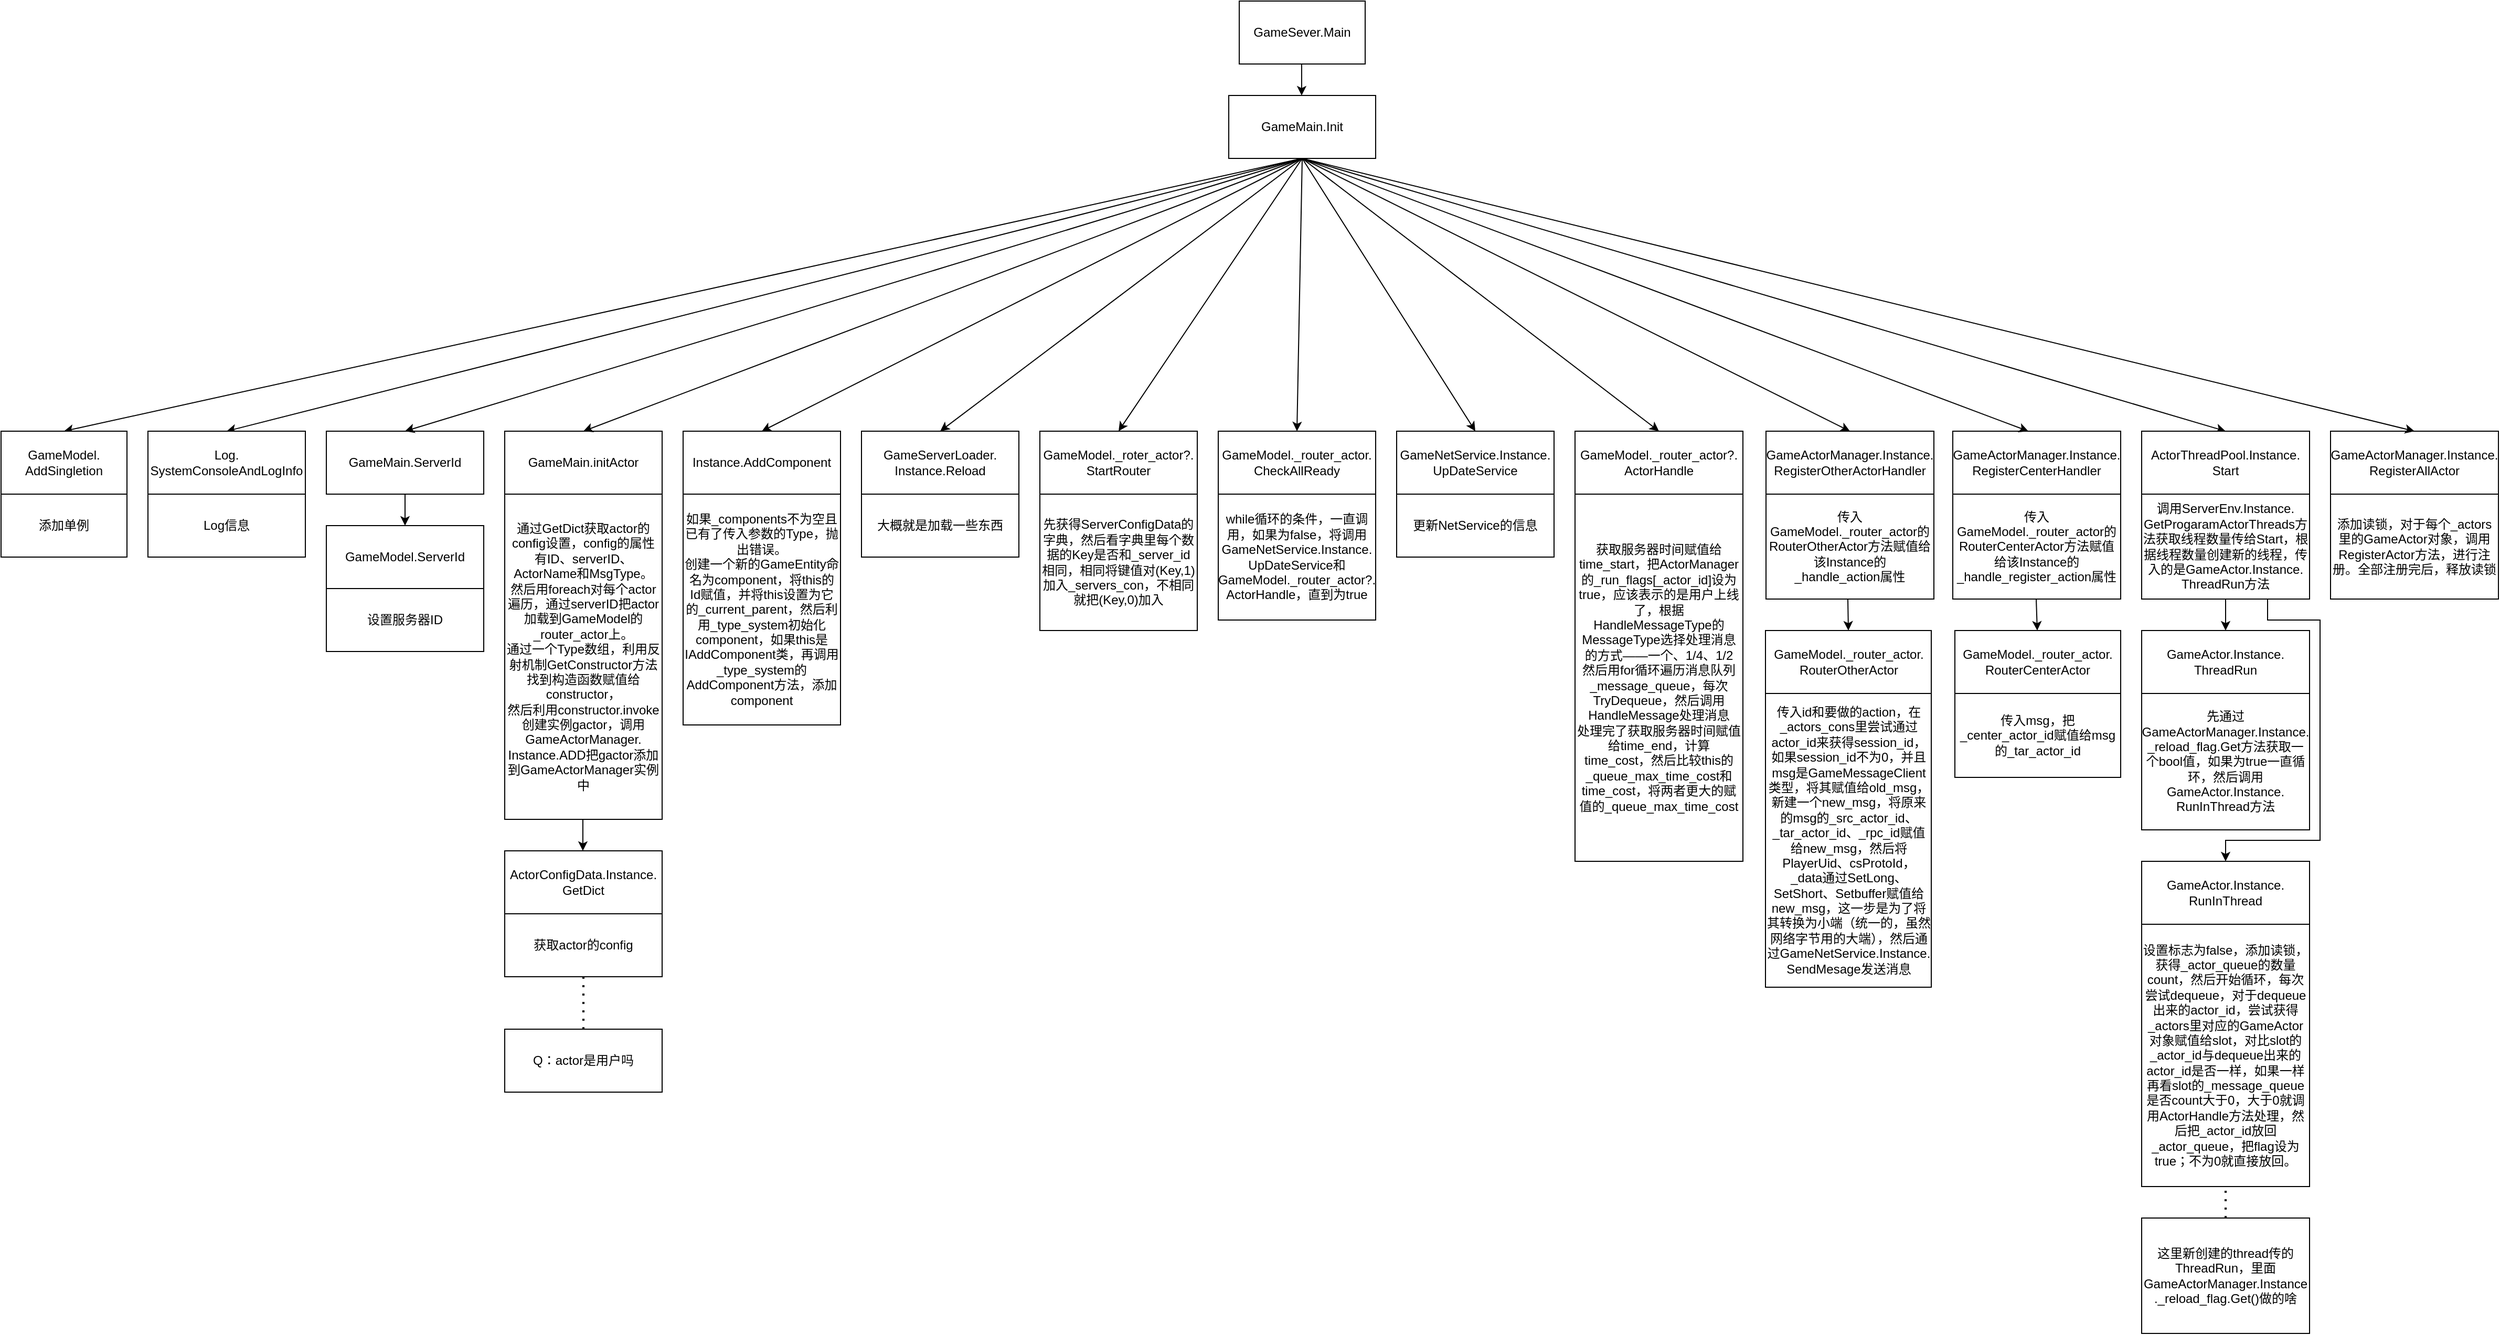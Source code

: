 <mxfile version="21.4.0" type="github">
  <diagram name="第 1 页" id="nEAo05zA1h56drKtwNKK">
    <mxGraphModel dx="1291" dy="1858" grid="1" gridSize="10" guides="1" tooltips="1" connect="1" arrows="1" fold="1" page="1" pageScale="1" pageWidth="827" pageHeight="1169" math="0" shadow="0">
      <root>
        <mxCell id="0" />
        <mxCell id="1" parent="0" />
        <mxCell id="iT9yMv72PdGQSIzDWjKi-1" value="GameSever.Main" style="rounded=0;whiteSpace=wrap;html=1;" vertex="1" parent="1">
          <mxGeometry x="3060" y="280" width="120" height="60" as="geometry" />
        </mxCell>
        <mxCell id="iT9yMv72PdGQSIzDWjKi-2" value="" style="endArrow=classic;html=1;rounded=0;exitX=0.5;exitY=1;exitDx=0;exitDy=0;" edge="1" parent="1">
          <mxGeometry width="50" height="50" relative="1" as="geometry">
            <mxPoint x="3119.47" y="340" as="sourcePoint" />
            <mxPoint x="3119.47" y="370" as="targetPoint" />
          </mxGeometry>
        </mxCell>
        <mxCell id="iT9yMv72PdGQSIzDWjKi-3" value="GameMain.Init" style="rounded=0;whiteSpace=wrap;html=1;" vertex="1" parent="1">
          <mxGeometry x="3050" y="370" width="140" height="60" as="geometry" />
        </mxCell>
        <mxCell id="iT9yMv72PdGQSIzDWjKi-4" value="" style="endArrow=classic;html=1;rounded=0;exitX=0.5;exitY=1;exitDx=0;exitDy=0;entryX=0.5;entryY=0;entryDx=0;entryDy=0;" edge="1" parent="1" source="iT9yMv72PdGQSIzDWjKi-3" target="iT9yMv72PdGQSIzDWjKi-5">
          <mxGeometry width="50" height="50" relative="1" as="geometry">
            <mxPoint x="1740" y="790" as="sourcePoint" />
            <mxPoint x="1600" y="680" as="targetPoint" />
          </mxGeometry>
        </mxCell>
        <mxCell id="iT9yMv72PdGQSIzDWjKi-5" value="GameModel.&lt;br&gt;AddSingletion" style="rounded=0;whiteSpace=wrap;html=1;" vertex="1" parent="1">
          <mxGeometry x="1880" y="690" width="120" height="60" as="geometry" />
        </mxCell>
        <mxCell id="iT9yMv72PdGQSIzDWjKi-6" value="" style="endArrow=classic;html=1;rounded=0;exitX=0.5;exitY=1;exitDx=0;exitDy=0;entryX=0.5;entryY=0;entryDx=0;entryDy=0;" edge="1" parent="1" source="iT9yMv72PdGQSIzDWjKi-3" target="iT9yMv72PdGQSIzDWjKi-7">
          <mxGeometry width="50" height="50" relative="1" as="geometry">
            <mxPoint x="1860" y="730" as="sourcePoint" />
            <mxPoint x="1720" y="680" as="targetPoint" />
          </mxGeometry>
        </mxCell>
        <mxCell id="iT9yMv72PdGQSIzDWjKi-7" value="Log.&lt;br&gt;SystemConsoleAndLogInfo" style="rounded=0;whiteSpace=wrap;html=1;" vertex="1" parent="1">
          <mxGeometry x="2020" y="690" width="150" height="60" as="geometry" />
        </mxCell>
        <mxCell id="iT9yMv72PdGQSIzDWjKi-8" value="GameMain.ServerId" style="rounded=0;whiteSpace=wrap;html=1;" vertex="1" parent="1">
          <mxGeometry x="2190" y="690" width="150" height="60" as="geometry" />
        </mxCell>
        <mxCell id="iT9yMv72PdGQSIzDWjKi-9" value="" style="endArrow=classic;html=1;rounded=0;entryX=0.5;entryY=0;entryDx=0;entryDy=0;exitX=0.5;exitY=1;exitDx=0;exitDy=0;" edge="1" parent="1" source="iT9yMv72PdGQSIzDWjKi-3" target="iT9yMv72PdGQSIzDWjKi-8">
          <mxGeometry width="50" height="50" relative="1" as="geometry">
            <mxPoint x="2100" y="600" as="sourcePoint" />
            <mxPoint x="1880" y="760" as="targetPoint" />
          </mxGeometry>
        </mxCell>
        <mxCell id="iT9yMv72PdGQSIzDWjKi-10" value="" style="endArrow=classic;html=1;rounded=0;exitX=0.5;exitY=1;exitDx=0;exitDy=0;entryX=0.5;entryY=0;entryDx=0;entryDy=0;" edge="1" parent="1" source="iT9yMv72PdGQSIzDWjKi-8" target="iT9yMv72PdGQSIzDWjKi-11">
          <mxGeometry width="50" height="50" relative="1" as="geometry">
            <mxPoint x="1920" y="820" as="sourcePoint" />
            <mxPoint x="1915" y="780" as="targetPoint" />
          </mxGeometry>
        </mxCell>
        <mxCell id="iT9yMv72PdGQSIzDWjKi-11" value="GameModel.ServerId" style="rounded=0;whiteSpace=wrap;html=1;" vertex="1" parent="1">
          <mxGeometry x="2190" y="780" width="150" height="60" as="geometry" />
        </mxCell>
        <mxCell id="iT9yMv72PdGQSIzDWjKi-12" value="设置服务器ID" style="rounded=0;whiteSpace=wrap;html=1;" vertex="1" parent="1">
          <mxGeometry x="2190" y="840" width="150" height="60" as="geometry" />
        </mxCell>
        <mxCell id="iT9yMv72PdGQSIzDWjKi-13" value="添加单例" style="rounded=0;whiteSpace=wrap;html=1;" vertex="1" parent="1">
          <mxGeometry x="1880" y="750" width="120" height="60" as="geometry" />
        </mxCell>
        <mxCell id="iT9yMv72PdGQSIzDWjKi-14" value="GameMain.initActor" style="rounded=0;whiteSpace=wrap;html=1;" vertex="1" parent="1">
          <mxGeometry x="2360" y="690" width="150" height="60" as="geometry" />
        </mxCell>
        <mxCell id="iT9yMv72PdGQSIzDWjKi-15" value="" style="endArrow=classic;html=1;rounded=0;entryX=0.5;entryY=0;entryDx=0;entryDy=0;exitX=0.5;exitY=1;exitDx=0;exitDy=0;" edge="1" parent="1" source="iT9yMv72PdGQSIzDWjKi-3" target="iT9yMv72PdGQSIzDWjKi-14">
          <mxGeometry width="50" height="50" relative="1" as="geometry">
            <mxPoint x="1920" y="640" as="sourcePoint" />
            <mxPoint x="2325" y="670" as="targetPoint" />
          </mxGeometry>
        </mxCell>
        <mxCell id="iT9yMv72PdGQSIzDWjKi-16" value="" style="endArrow=classic;html=1;rounded=0;entryX=0.5;entryY=0;entryDx=0;entryDy=0;exitX=0.5;exitY=1;exitDx=0;exitDy=0;" edge="1" parent="1" source="iT9yMv72PdGQSIzDWjKi-3" target="iT9yMv72PdGQSIzDWjKi-17">
          <mxGeometry width="50" height="50" relative="1" as="geometry">
            <mxPoint x="2100" y="600" as="sourcePoint" />
            <mxPoint x="2580" y="680" as="targetPoint" />
          </mxGeometry>
        </mxCell>
        <mxCell id="iT9yMv72PdGQSIzDWjKi-17" value="Instance.AddComponent" style="rounded=0;whiteSpace=wrap;html=1;" vertex="1" parent="1">
          <mxGeometry x="2530" y="690" width="150" height="60" as="geometry" />
        </mxCell>
        <mxCell id="iT9yMv72PdGQSIzDWjKi-18" value="" style="endArrow=classic;html=1;rounded=0;exitX=0.5;exitY=1;exitDx=0;exitDy=0;entryX=0.5;entryY=0;entryDx=0;entryDy=0;" edge="1" parent="1" source="iT9yMv72PdGQSIzDWjKi-3" target="iT9yMv72PdGQSIzDWjKi-19">
          <mxGeometry width="50" height="50" relative="1" as="geometry">
            <mxPoint x="2210" y="590" as="sourcePoint" />
            <mxPoint x="2750" y="690" as="targetPoint" />
          </mxGeometry>
        </mxCell>
        <mxCell id="iT9yMv72PdGQSIzDWjKi-19" value="GameServerLoader.&lt;br&gt;Instance.Reload" style="rounded=0;whiteSpace=wrap;html=1;" vertex="1" parent="1">
          <mxGeometry x="2700" y="690" width="150" height="60" as="geometry" />
        </mxCell>
        <mxCell id="iT9yMv72PdGQSIzDWjKi-20" value="" style="endArrow=classic;html=1;rounded=0;exitX=0.5;exitY=1;exitDx=0;exitDy=0;entryX=0.5;entryY=0;entryDx=0;entryDy=0;" edge="1" parent="1" source="iT9yMv72PdGQSIzDWjKi-3" target="iT9yMv72PdGQSIzDWjKi-21">
          <mxGeometry width="50" height="50" relative="1" as="geometry">
            <mxPoint x="2230" y="600" as="sourcePoint" />
            <mxPoint x="2920" y="680" as="targetPoint" />
          </mxGeometry>
        </mxCell>
        <mxCell id="iT9yMv72PdGQSIzDWjKi-21" value="GameModel._roter_actor?.&lt;br&gt;StartRouter" style="rounded=0;whiteSpace=wrap;html=1;" vertex="1" parent="1">
          <mxGeometry x="2870" y="690" width="150" height="60" as="geometry" />
        </mxCell>
        <mxCell id="iT9yMv72PdGQSIzDWjKi-22" value="" style="endArrow=classic;html=1;rounded=0;exitX=0.5;exitY=1;exitDx=0;exitDy=0;entryX=0.5;entryY=0;entryDx=0;entryDy=0;" edge="1" parent="1" source="iT9yMv72PdGQSIzDWjKi-3" target="iT9yMv72PdGQSIzDWjKi-23">
          <mxGeometry width="50" height="50" relative="1" as="geometry">
            <mxPoint x="2470" y="600" as="sourcePoint" />
            <mxPoint x="3090" y="680" as="targetPoint" />
          </mxGeometry>
        </mxCell>
        <mxCell id="iT9yMv72PdGQSIzDWjKi-23" value="GameModel._router_actor.&lt;br&gt;CheckAllReady" style="rounded=0;whiteSpace=wrap;html=1;" vertex="1" parent="1">
          <mxGeometry x="3040" y="690" width="150" height="60" as="geometry" />
        </mxCell>
        <mxCell id="iT9yMv72PdGQSIzDWjKi-24" value="while循环的条件，一直调用，如果为false，将调用GameNetService.Instance.&lt;br&gt;UpDateService和GameModel._router_actor?.&lt;br&gt;ActorHandle，直到为true" style="rounded=0;whiteSpace=wrap;html=1;" vertex="1" parent="1">
          <mxGeometry x="3040" y="750" width="150" height="120" as="geometry" />
        </mxCell>
        <mxCell id="iT9yMv72PdGQSIzDWjKi-25" value="" style="endArrow=classic;html=1;rounded=0;exitX=0.5;exitY=1;exitDx=0;exitDy=0;entryX=0.5;entryY=0;entryDx=0;entryDy=0;" edge="1" parent="1" source="iT9yMv72PdGQSIzDWjKi-3" target="iT9yMv72PdGQSIzDWjKi-26">
          <mxGeometry width="50" height="50" relative="1" as="geometry">
            <mxPoint x="2690" y="650" as="sourcePoint" />
            <mxPoint x="3260" y="680" as="targetPoint" />
          </mxGeometry>
        </mxCell>
        <mxCell id="iT9yMv72PdGQSIzDWjKi-26" value="GameNetService.Instance.&lt;br style=&quot;border-color: var(--border-color);&quot;&gt;UpDateService" style="rounded=0;whiteSpace=wrap;html=1;" vertex="1" parent="1">
          <mxGeometry x="3210" y="690" width="150" height="60" as="geometry" />
        </mxCell>
        <mxCell id="iT9yMv72PdGQSIzDWjKi-27" value="GameModel._router_actor?.&lt;br style=&quot;border-color: var(--border-color);&quot;&gt;&lt;span style=&quot;border-color: var(--border-color);&quot;&gt;ActorHandle&lt;/span&gt;" style="rounded=0;whiteSpace=wrap;html=1;" vertex="1" parent="1">
          <mxGeometry x="3380" y="690" width="160" height="60" as="geometry" />
        </mxCell>
        <mxCell id="iT9yMv72PdGQSIzDWjKi-28" value="" style="endArrow=classic;html=1;rounded=0;exitX=0.5;exitY=1;exitDx=0;exitDy=0;entryX=0.5;entryY=0;entryDx=0;entryDy=0;" edge="1" parent="1" source="iT9yMv72PdGQSIzDWjKi-3" target="iT9yMv72PdGQSIzDWjKi-27">
          <mxGeometry width="50" height="50" relative="1" as="geometry">
            <mxPoint x="2805" y="540" as="sourcePoint" />
            <mxPoint x="3380" y="660" as="targetPoint" />
          </mxGeometry>
        </mxCell>
        <mxCell id="iT9yMv72PdGQSIzDWjKi-29" value="GameActorManager.Instance.&lt;br&gt;RegisterOtherActorHandler" style="rounded=0;whiteSpace=wrap;html=1;" vertex="1" parent="1">
          <mxGeometry x="3562" y="690" width="160" height="60" as="geometry" />
        </mxCell>
        <mxCell id="iT9yMv72PdGQSIzDWjKi-30" value="GameActorManager.Instance.&lt;br style=&quot;border-color: var(--border-color);&quot;&gt;RegisterCenterHandler" style="rounded=0;whiteSpace=wrap;html=1;" vertex="1" parent="1">
          <mxGeometry x="3740" y="690" width="160" height="60" as="geometry" />
        </mxCell>
        <mxCell id="iT9yMv72PdGQSIzDWjKi-31" value="" style="endArrow=classic;html=1;rounded=0;exitX=0.5;exitY=1;exitDx=0;exitDy=0;entryX=0.5;entryY=0;entryDx=0;entryDy=0;" edge="1" parent="1" source="iT9yMv72PdGQSIzDWjKi-3" target="iT9yMv72PdGQSIzDWjKi-29">
          <mxGeometry width="50" height="50" relative="1" as="geometry">
            <mxPoint x="2880" y="570" as="sourcePoint" />
            <mxPoint x="3630" y="690" as="targetPoint" />
          </mxGeometry>
        </mxCell>
        <mxCell id="iT9yMv72PdGQSIzDWjKi-32" value="" style="endArrow=classic;html=1;rounded=0;exitX=0.5;exitY=1;exitDx=0;exitDy=0;" edge="1" parent="1" source="iT9yMv72PdGQSIzDWjKi-3">
          <mxGeometry width="50" height="50" relative="1" as="geometry">
            <mxPoint x="2880" y="570" as="sourcePoint" />
            <mxPoint x="3812" y="690" as="targetPoint" />
          </mxGeometry>
        </mxCell>
        <mxCell id="iT9yMv72PdGQSIzDWjKi-33" value="" style="endArrow=classic;html=1;rounded=0;exitX=0.5;exitY=1;exitDx=0;exitDy=0;entryX=0.5;entryY=0;entryDx=0;entryDy=0;" edge="1" parent="1" source="iT9yMv72PdGQSIzDWjKi-3" target="iT9yMv72PdGQSIzDWjKi-34">
          <mxGeometry width="50" height="50" relative="1" as="geometry">
            <mxPoint x="3490" y="555" as="sourcePoint" />
            <mxPoint x="3973.158" y="680" as="targetPoint" />
          </mxGeometry>
        </mxCell>
        <mxCell id="iT9yMv72PdGQSIzDWjKi-34" value="ActorThreadPool.Instance.&lt;br&gt;Start" style="rounded=0;whiteSpace=wrap;html=1;" vertex="1" parent="1">
          <mxGeometry x="3920" y="690" width="160" height="60" as="geometry" />
        </mxCell>
        <mxCell id="iT9yMv72PdGQSIzDWjKi-35" value="GameActorManager.Instance.&lt;br&gt;RegisterAllActor" style="rounded=0;whiteSpace=wrap;html=1;" vertex="1" parent="1">
          <mxGeometry x="4100" y="690" width="160" height="60" as="geometry" />
        </mxCell>
        <mxCell id="iT9yMv72PdGQSIzDWjKi-36" value="" style="endArrow=classic;html=1;rounded=0;exitX=0.5;exitY=1;exitDx=0;exitDy=0;entryX=0.5;entryY=0;entryDx=0;entryDy=0;" edge="1" parent="1" source="iT9yMv72PdGQSIzDWjKi-3" target="iT9yMv72PdGQSIzDWjKi-35">
          <mxGeometry width="50" height="50" relative="1" as="geometry">
            <mxPoint x="3020" y="390" as="sourcePoint" />
            <mxPoint x="4090" y="660" as="targetPoint" />
          </mxGeometry>
        </mxCell>
        <mxCell id="iT9yMv72PdGQSIzDWjKi-37" value="Log信息" style="rounded=0;whiteSpace=wrap;html=1;" vertex="1" parent="1">
          <mxGeometry x="2020" y="750" width="150" height="60" as="geometry" />
        </mxCell>
        <mxCell id="iT9yMv72PdGQSIzDWjKi-38" value="ActorConfigData.Instance.&lt;br&gt;GetDict" style="rounded=0;whiteSpace=wrap;html=1;" vertex="1" parent="1">
          <mxGeometry x="2360" y="1090" width="150" height="60" as="geometry" />
        </mxCell>
        <mxCell id="iT9yMv72PdGQSIzDWjKi-39" value="获取actor的config" style="rounded=0;whiteSpace=wrap;html=1;" vertex="1" parent="1">
          <mxGeometry x="2360" y="1150" width="150" height="60" as="geometry" />
        </mxCell>
        <mxCell id="iT9yMv72PdGQSIzDWjKi-40" value="通过GetDict获取actor的config设置，config的属性有ID、serverID、ActorName和MsgType。&lt;br&gt;然后用foreach对每个actor遍历，通过serverID把actor加载到GameModel的_router_actor上。&lt;br&gt;通过一个Type数组，利用反射机制GetConstructor方法找到构造函数赋值给constructor，&lt;br&gt;然后利用constructor.invoke创建实例gactor，调用GameActorManager.&lt;br&gt;Instance.ADD把gactor添加到GameActorManager实例中" style="rounded=0;whiteSpace=wrap;html=1;" vertex="1" parent="1">
          <mxGeometry x="2360" y="750" width="150" height="310" as="geometry" />
        </mxCell>
        <mxCell id="iT9yMv72PdGQSIzDWjKi-41" value="" style="endArrow=classic;html=1;rounded=0;exitX=0.5;exitY=1;exitDx=0;exitDy=0;entryX=0.5;entryY=0;entryDx=0;entryDy=0;" edge="1" parent="1">
          <mxGeometry width="50" height="50" relative="1" as="geometry">
            <mxPoint x="2434.47" y="1060" as="sourcePoint" />
            <mxPoint x="2434.47" y="1090" as="targetPoint" />
          </mxGeometry>
        </mxCell>
        <mxCell id="iT9yMv72PdGQSIzDWjKi-42" value="" style="endArrow=none;dashed=1;html=1;dashPattern=1 3;strokeWidth=2;rounded=0;entryX=0.5;entryY=1;entryDx=0;entryDy=0;" edge="1" parent="1" target="iT9yMv72PdGQSIzDWjKi-39">
          <mxGeometry width="50" height="50" relative="1" as="geometry">
            <mxPoint x="2435" y="1260" as="sourcePoint" />
            <mxPoint x="2430" y="1220" as="targetPoint" />
          </mxGeometry>
        </mxCell>
        <mxCell id="iT9yMv72PdGQSIzDWjKi-43" value="Q：actor是用户吗&lt;br&gt;" style="rounded=0;whiteSpace=wrap;html=1;" vertex="1" parent="1">
          <mxGeometry x="2360" y="1260" width="150" height="60" as="geometry" />
        </mxCell>
        <mxCell id="iT9yMv72PdGQSIzDWjKi-44" value="如果_components不为空且已有了传入参数的Type，抛出错误。&lt;br&gt;创建一个新的GameEntity命名为component，将this的Id赋值，并将this设置为它的_current_parent，然后利用_type_system初始化component，如果this是IAddComponent类，再调用_type_system的AddComponent方法，添加component" style="rounded=0;whiteSpace=wrap;html=1;" vertex="1" parent="1">
          <mxGeometry x="2530" y="750" width="150" height="220" as="geometry" />
        </mxCell>
        <mxCell id="iT9yMv72PdGQSIzDWjKi-45" value="大概就是加载一些东西" style="rounded=0;whiteSpace=wrap;html=1;" vertex="1" parent="1">
          <mxGeometry x="2700" y="750" width="150" height="60" as="geometry" />
        </mxCell>
        <mxCell id="iT9yMv72PdGQSIzDWjKi-46" value="先获得ServerConfigData的字典，然后看字典里每个数据的Key是否和_server_id相同，相同将键值对(Key,1)加入_servers_con，不相同就把(Key,0)加入" style="rounded=0;whiteSpace=wrap;html=1;" vertex="1" parent="1">
          <mxGeometry x="2870" y="750" width="150" height="130" as="geometry" />
        </mxCell>
        <mxCell id="iT9yMv72PdGQSIzDWjKi-47" value="更新NetService的信息" style="rounded=0;whiteSpace=wrap;html=1;" vertex="1" parent="1">
          <mxGeometry x="3210" y="750" width="150" height="60" as="geometry" />
        </mxCell>
        <mxCell id="iT9yMv72PdGQSIzDWjKi-48" value="获取服务器时间赋值给time_start，把ActorManager的_run_flags[_actor_id]设为true，应该表示的是用户上线了，根据HandleMessageType的MessageType选择处理消息的方式——一个、1/4、1/2&lt;br&gt;然后用for循环遍历消息队列_message_queue，每次TryDequeue，然后调用HandleMessage处理消息&lt;br&gt;处理完了获取服务器时间赋值给time_end，计算time_cost，然后比较this的_queue_max_time_cost和time_cost，将两者更大的赋值的_queue_max_time_cost" style="rounded=0;whiteSpace=wrap;html=1;" vertex="1" parent="1">
          <mxGeometry x="3380" y="750" width="160" height="350" as="geometry" />
        </mxCell>
        <mxCell id="iT9yMv72PdGQSIzDWjKi-49" value="传入GameModel._router_actor的RouterOtherActor方法赋值给该Instance的&lt;br&gt;_handle_action属性" style="rounded=0;whiteSpace=wrap;html=1;" vertex="1" parent="1">
          <mxGeometry x="3562" y="750" width="160" height="100" as="geometry" />
        </mxCell>
        <mxCell id="iT9yMv72PdGQSIzDWjKi-50" value="GameModel._router_actor.&lt;br&gt;RouterOtherActor" style="rounded=0;whiteSpace=wrap;html=1;" vertex="1" parent="1">
          <mxGeometry x="3561.5" y="880" width="158" height="60" as="geometry" />
        </mxCell>
        <mxCell id="iT9yMv72PdGQSIzDWjKi-51" value="传入id和要做的action，在_actors_cons里尝试通过actor_id来获得session_id，如果session_id不为0，并且msg是GameMessageClient类型，将其赋值给old_msg，新建一个new_msg，将原来的msg的_src_actor_id、_tar_actor_id、_rpc_id赋值给new_msg，然后将PlayerUid、csProtoId，_data通过SetLong、SetShort、Setbuffer赋值给new_msg，这一步是为了将其转换为小端（统一的，虽然网络字节用的大端），然后通过GameNetService.Instance.&lt;br&gt;SendMesage发送消息" style="rounded=0;whiteSpace=wrap;html=1;" vertex="1" parent="1">
          <mxGeometry x="3561.5" y="940" width="158" height="280" as="geometry" />
        </mxCell>
        <mxCell id="iT9yMv72PdGQSIzDWjKi-52" value="" style="endArrow=classic;html=1;rounded=0;entryX=0.5;entryY=0;entryDx=0;entryDy=0;" edge="1" parent="1" target="iT9yMv72PdGQSIzDWjKi-50">
          <mxGeometry width="50" height="50" relative="1" as="geometry">
            <mxPoint x="3640" y="850" as="sourcePoint" />
            <mxPoint x="3800" y="880" as="targetPoint" />
          </mxGeometry>
        </mxCell>
        <mxCell id="iT9yMv72PdGQSIzDWjKi-53" value="传入GameModel._router_actor的RouterCenterActor方法赋值给该Instance的_handle_register_action属性" style="rounded=0;whiteSpace=wrap;html=1;" vertex="1" parent="1">
          <mxGeometry x="3740" y="750" width="160" height="100" as="geometry" />
        </mxCell>
        <mxCell id="iT9yMv72PdGQSIzDWjKi-54" value="" style="endArrow=classic;html=1;rounded=0;entryX=0.5;entryY=0;entryDx=0;entryDy=0;" edge="1" parent="1">
          <mxGeometry width="50" height="50" relative="1" as="geometry">
            <mxPoint x="3819.5" y="850" as="sourcePoint" />
            <mxPoint x="3820.5" y="880" as="targetPoint" />
          </mxGeometry>
        </mxCell>
        <mxCell id="iT9yMv72PdGQSIzDWjKi-55" value="GameModel._router_actor.&lt;br&gt;RouterCenterActor" style="rounded=0;whiteSpace=wrap;html=1;" vertex="1" parent="1">
          <mxGeometry x="3742" y="880" width="158" height="60" as="geometry" />
        </mxCell>
        <mxCell id="iT9yMv72PdGQSIzDWjKi-56" value="传入msg，把_center_actor_id赋值给msg的_tar_actor_id" style="rounded=0;whiteSpace=wrap;html=1;" vertex="1" parent="1">
          <mxGeometry x="3742" y="940" width="158" height="80" as="geometry" />
        </mxCell>
        <mxCell id="iT9yMv72PdGQSIzDWjKi-57" style="edgeStyle=orthogonalEdgeStyle;rounded=0;orthogonalLoop=1;jettySize=auto;html=1;exitX=0.75;exitY=1;exitDx=0;exitDy=0;entryX=0.5;entryY=0;entryDx=0;entryDy=0;" edge="1" parent="1" source="iT9yMv72PdGQSIzDWjKi-58" target="iT9yMv72PdGQSIzDWjKi-64">
          <mxGeometry relative="1" as="geometry">
            <Array as="points">
              <mxPoint x="4040" y="870" />
              <mxPoint x="4090" y="870" />
              <mxPoint x="4090" y="1080" />
              <mxPoint x="4000" y="1080" />
            </Array>
          </mxGeometry>
        </mxCell>
        <mxCell id="iT9yMv72PdGQSIzDWjKi-58" value="调用ServerEnv.Instance.&lt;br&gt;GetProgaramActorThreads方法获取线程数量传给Start，根据线程数量创建新的线程，传入的是GameActor.Instance.&lt;br style=&quot;border-color: var(--border-color);&quot;&gt;ThreadRun方法" style="rounded=0;whiteSpace=wrap;html=1;" vertex="1" parent="1">
          <mxGeometry x="3920" y="750" width="160" height="100" as="geometry" />
        </mxCell>
        <mxCell id="iT9yMv72PdGQSIzDWjKi-59" value="这里新创建的thread传的ThreadRun，里面GameActorManager.Instance&lt;br&gt;._reload_flag.Get()做的啥" style="rounded=0;whiteSpace=wrap;html=1;" vertex="1" parent="1">
          <mxGeometry x="3920" y="1440" width="160" height="110" as="geometry" />
        </mxCell>
        <mxCell id="iT9yMv72PdGQSIzDWjKi-60" value="" style="endArrow=none;dashed=1;html=1;dashPattern=1 3;strokeWidth=2;rounded=0;exitX=0.5;exitY=0;exitDx=0;exitDy=0;" edge="1" parent="1" source="iT9yMv72PdGQSIzDWjKi-59">
          <mxGeometry width="50" height="50" relative="1" as="geometry">
            <mxPoint x="4010" y="1010" as="sourcePoint" />
            <mxPoint x="4000" y="1290" as="targetPoint" />
          </mxGeometry>
        </mxCell>
        <mxCell id="iT9yMv72PdGQSIzDWjKi-61" value="" style="endArrow=classic;html=1;rounded=0;entryX=0.5;entryY=0;entryDx=0;entryDy=0;exitX=0.5;exitY=1;exitDx=0;exitDy=0;" edge="1" parent="1" source="iT9yMv72PdGQSIzDWjKi-58" target="iT9yMv72PdGQSIzDWjKi-62">
          <mxGeometry width="50" height="50" relative="1" as="geometry">
            <mxPoint x="3999.5" y="855" as="sourcePoint" />
            <mxPoint x="4000" y="885" as="targetPoint" />
          </mxGeometry>
        </mxCell>
        <mxCell id="iT9yMv72PdGQSIzDWjKi-62" value="GameActor.Instance.&lt;br&gt;ThreadRun" style="rounded=0;whiteSpace=wrap;html=1;" vertex="1" parent="1">
          <mxGeometry x="3920" y="880" width="160" height="60" as="geometry" />
        </mxCell>
        <mxCell id="iT9yMv72PdGQSIzDWjKi-63" value="先通过GameActorManager.Instance.&lt;br&gt;_reload_flag.Get方法获取一个bool值，如果为true一直循环，然后调用GameActor.Instance.&lt;br style=&quot;border-color: var(--border-color);&quot;&gt;RunInThread方法" style="rounded=0;whiteSpace=wrap;html=1;" vertex="1" parent="1">
          <mxGeometry x="3920" y="940" width="160" height="130" as="geometry" />
        </mxCell>
        <mxCell id="iT9yMv72PdGQSIzDWjKi-64" value="GameActor.Instance.&lt;br&gt;RunInThread" style="rounded=0;whiteSpace=wrap;html=1;" vertex="1" parent="1">
          <mxGeometry x="3920" y="1100" width="160" height="60" as="geometry" />
        </mxCell>
        <mxCell id="iT9yMv72PdGQSIzDWjKi-65" value="设置标志为false，添加读锁，获得_actor_queue的数量count，然后开始循环，每次尝试dequeue，对于dequeue出来的actor_id，尝试获得_actors里对应的GameActor对象赋值给slot，对比slot的_actor_id与dequeue出来的actor_id是否一样，如果一样再看slot的_message_queue是否count大于0，大于0就调用ActorHandle方法处理，然后把_actor_id放回_actor_queue，把flag设为true；不为0就直接放回。" style="rounded=0;whiteSpace=wrap;html=1;" vertex="1" parent="1">
          <mxGeometry x="3920" y="1160" width="160" height="250" as="geometry" />
        </mxCell>
        <mxCell id="iT9yMv72PdGQSIzDWjKi-66" value="添加读锁，对于每个_actors里的GameActor对象，调用RegisterActor方法，进行注册。全部注册完后，释放读锁" style="rounded=0;whiteSpace=wrap;html=1;" vertex="1" parent="1">
          <mxGeometry x="4100" y="750" width="160" height="100" as="geometry" />
        </mxCell>
      </root>
    </mxGraphModel>
  </diagram>
</mxfile>
